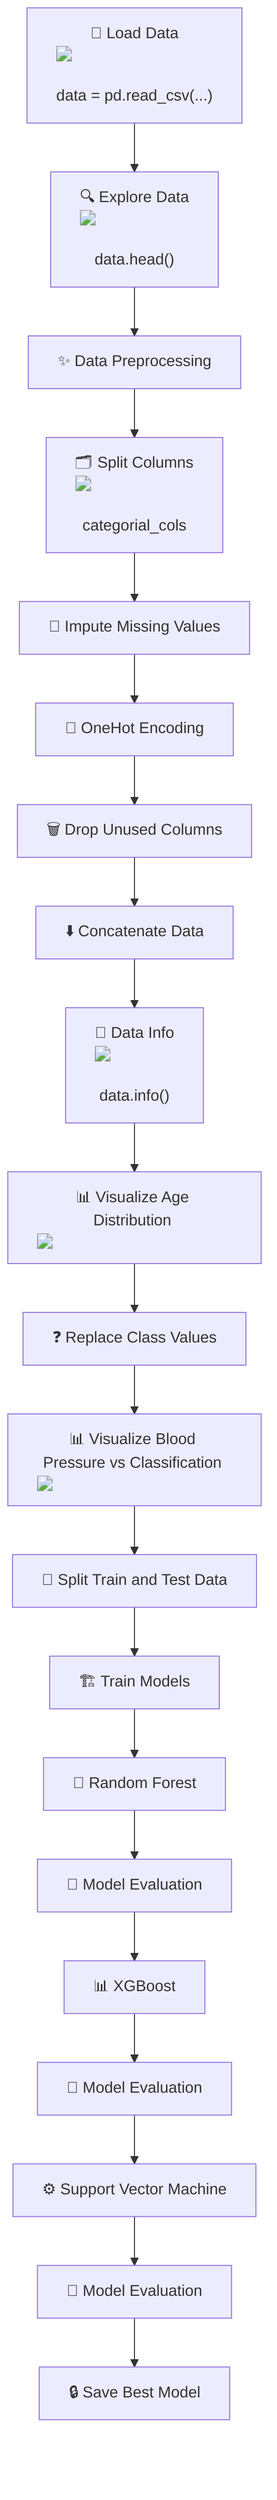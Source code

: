 flowchart TD
    A["📁 Load Data <img src='file.svg'/> <br/> data = pd.read_csv(...)"] --> B["🔍 Explore Data <img src='table.svg'/> <br/> data.head()"]
    B --> C["✨ Data Preprocessing"]
    C --> D["🗂️ Split Columns <img src='column_split.svg'/> <br/> categorial_cols"]
    D --> E["📏 Impute Missing Values"]
    E --> F["🔄 OneHot Encoding"]
    F --> G["🗑️ Drop Unused Columns"]
    G --> H["⬇️ Concatenate Data"]
    H --> I["🔄 Data Info <img src='table.svg'/> <br/> data.info()"]
    I --> J["📊 Visualize Age Distribution <img src='pie_template.svg'/>"]
    J --> K["❓ Replace Class Values"]
    K --> L["📊 Visualize Blood Pressure vs Classification <img src='barplot_template.svg'/>"]
    L --> M["📍 Split Train and Test Data"]
    M --> N["🏗️ Train Models"]
    N --> O["🧠 Random Forest"]
    O --> P["📝 Model Evaluation"]
    P --> Q["📊 XGBoost"]
    Q --> R["📝 Model Evaluation"]
    R --> S["⚙️ Support Vector Machine"]
    S --> T["📝 Model Evaluation"]
    T --> U["🔒 Save Best Model"]